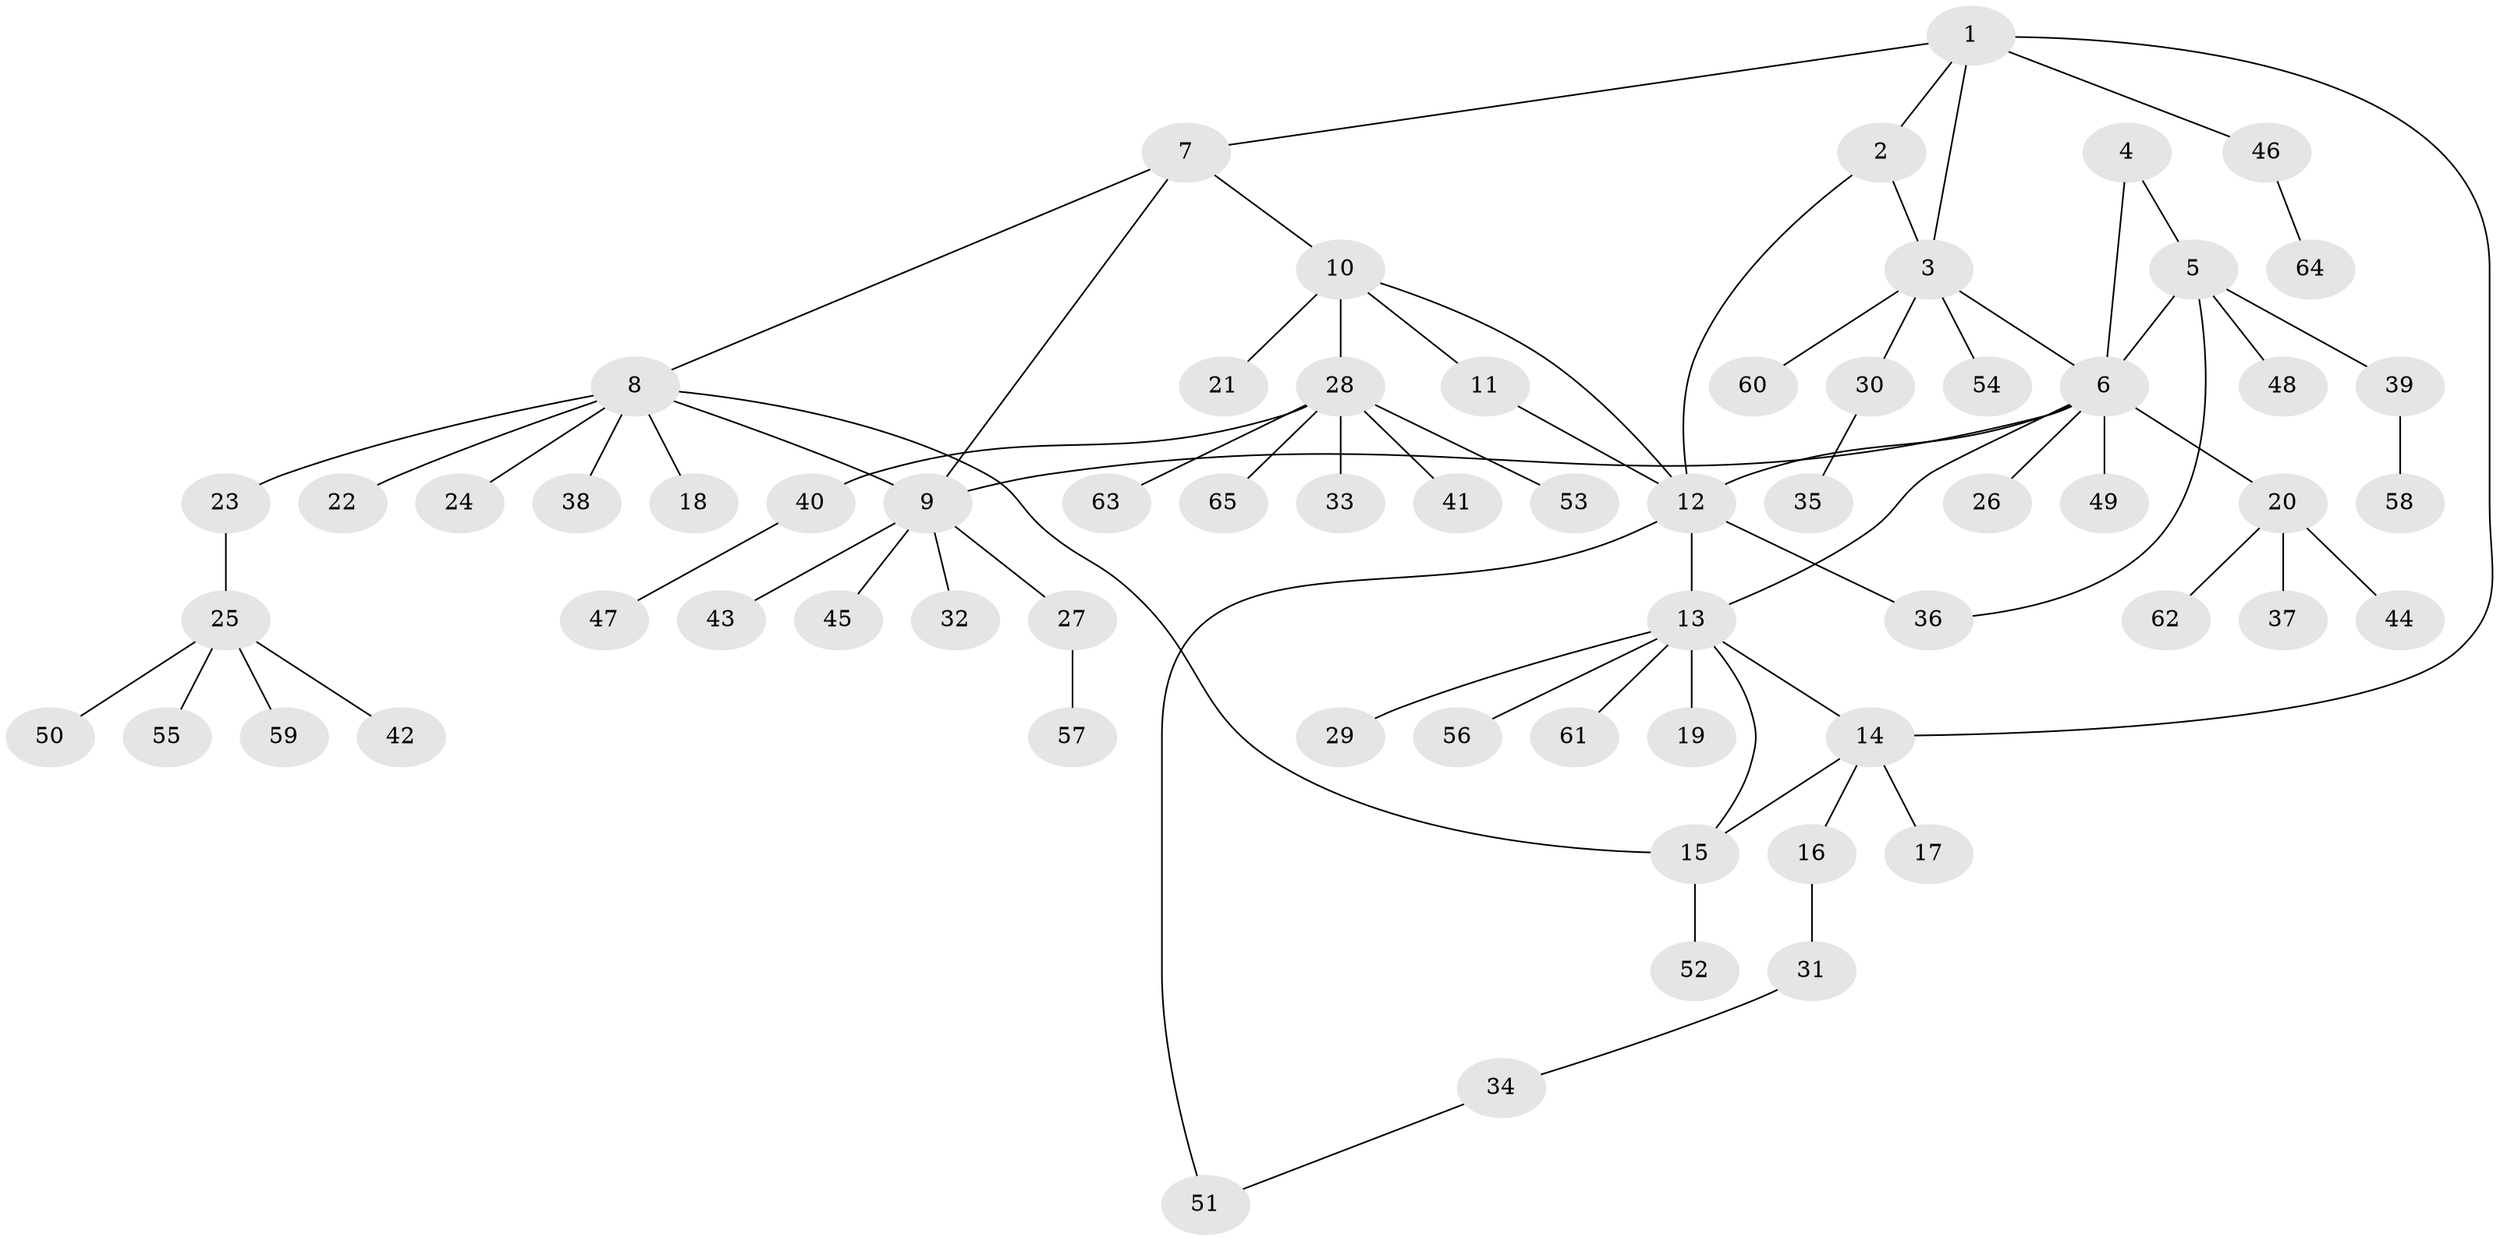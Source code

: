 // coarse degree distribution, {11: 0.05263157894736842, 1: 0.5789473684210527, 3: 0.21052631578947367, 6: 0.05263157894736842, 4: 0.05263157894736842, 2: 0.05263157894736842}
// Generated by graph-tools (version 1.1) at 2025/57/03/04/25 21:57:18]
// undirected, 65 vertices, 77 edges
graph export_dot {
graph [start="1"]
  node [color=gray90,style=filled];
  1;
  2;
  3;
  4;
  5;
  6;
  7;
  8;
  9;
  10;
  11;
  12;
  13;
  14;
  15;
  16;
  17;
  18;
  19;
  20;
  21;
  22;
  23;
  24;
  25;
  26;
  27;
  28;
  29;
  30;
  31;
  32;
  33;
  34;
  35;
  36;
  37;
  38;
  39;
  40;
  41;
  42;
  43;
  44;
  45;
  46;
  47;
  48;
  49;
  50;
  51;
  52;
  53;
  54;
  55;
  56;
  57;
  58;
  59;
  60;
  61;
  62;
  63;
  64;
  65;
  1 -- 2;
  1 -- 3;
  1 -- 7;
  1 -- 14;
  1 -- 46;
  2 -- 3;
  2 -- 12;
  3 -- 6;
  3 -- 30;
  3 -- 54;
  3 -- 60;
  4 -- 5;
  4 -- 6;
  5 -- 6;
  5 -- 36;
  5 -- 39;
  5 -- 48;
  6 -- 9;
  6 -- 12;
  6 -- 13;
  6 -- 20;
  6 -- 26;
  6 -- 49;
  7 -- 8;
  7 -- 9;
  7 -- 10;
  8 -- 9;
  8 -- 15;
  8 -- 18;
  8 -- 22;
  8 -- 23;
  8 -- 24;
  8 -- 38;
  9 -- 27;
  9 -- 32;
  9 -- 43;
  9 -- 45;
  10 -- 11;
  10 -- 12;
  10 -- 21;
  10 -- 28;
  11 -- 12;
  12 -- 13;
  12 -- 36;
  12 -- 51;
  13 -- 14;
  13 -- 15;
  13 -- 19;
  13 -- 29;
  13 -- 56;
  13 -- 61;
  14 -- 15;
  14 -- 16;
  14 -- 17;
  15 -- 52;
  16 -- 31;
  20 -- 37;
  20 -- 44;
  20 -- 62;
  23 -- 25;
  25 -- 42;
  25 -- 50;
  25 -- 55;
  25 -- 59;
  27 -- 57;
  28 -- 33;
  28 -- 40;
  28 -- 41;
  28 -- 53;
  28 -- 63;
  28 -- 65;
  30 -- 35;
  31 -- 34;
  34 -- 51;
  39 -- 58;
  40 -- 47;
  46 -- 64;
}
